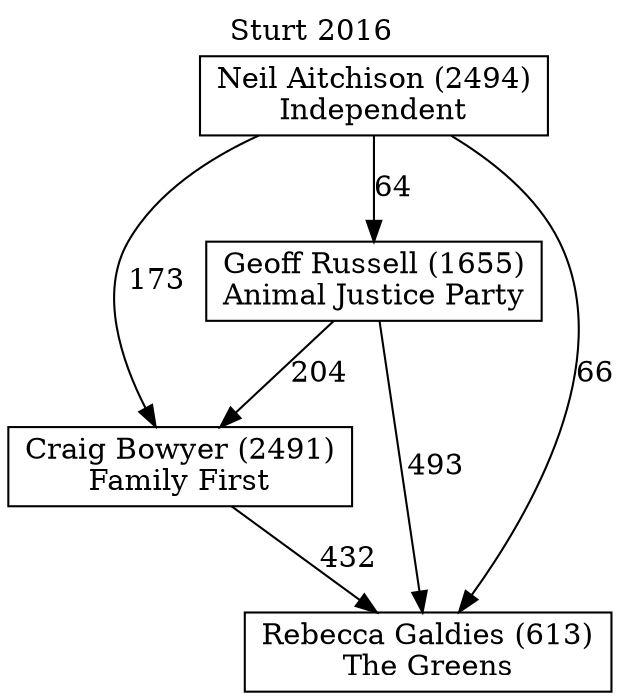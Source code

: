 // House preference flow
digraph "Rebecca Galdies (613)_Sturt_2016" {
	graph [label="Sturt 2016" labelloc=t mclimit=10]
	node [shape=box]
	"Craig Bowyer (2491)" [label="Craig Bowyer (2491)
Family First"]
	"Geoff Russell (1655)" [label="Geoff Russell (1655)
Animal Justice Party"]
	"Neil Aitchison (2494)" [label="Neil Aitchison (2494)
Independent"]
	"Rebecca Galdies (613)" [label="Rebecca Galdies (613)
The Greens"]
	"Geoff Russell (1655)" -> "Craig Bowyer (2491)" [label=204]
	"Geoff Russell (1655)" -> "Rebecca Galdies (613)" [label=493]
	"Neil Aitchison (2494)" -> "Rebecca Galdies (613)" [label=66]
	"Neil Aitchison (2494)" -> "Craig Bowyer (2491)" [label=173]
	"Craig Bowyer (2491)" -> "Rebecca Galdies (613)" [label=432]
	"Neil Aitchison (2494)" -> "Geoff Russell (1655)" [label=64]
}
